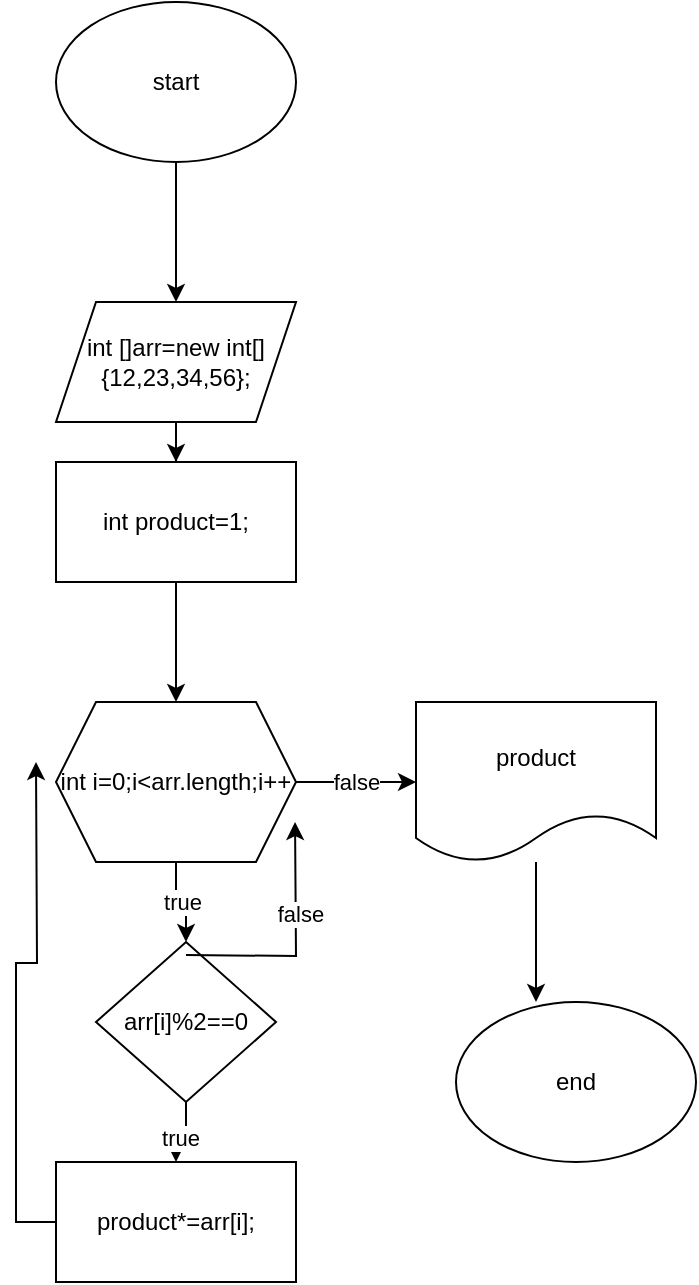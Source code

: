<mxfile version="24.0.4" type="device">
  <diagram name="Page-1" id="K488Z_fadcI4mOK3VPjF">
    <mxGraphModel dx="1366" dy="747" grid="1" gridSize="10" guides="1" tooltips="1" connect="1" arrows="1" fold="1" page="1" pageScale="1" pageWidth="850" pageHeight="1100" math="0" shadow="0">
      <root>
        <mxCell id="0" />
        <mxCell id="1" parent="0" />
        <mxCell id="6-7Uk97slKLTTv3amJhB-2" style="edgeStyle=orthogonalEdgeStyle;rounded=0;orthogonalLoop=1;jettySize=auto;html=1;" edge="1" parent="1" source="6-7Uk97slKLTTv3amJhB-1" target="6-7Uk97slKLTTv3amJhB-3">
          <mxGeometry relative="1" as="geometry">
            <mxPoint x="320" y="300" as="targetPoint" />
          </mxGeometry>
        </mxCell>
        <mxCell id="6-7Uk97slKLTTv3amJhB-1" value="start" style="ellipse;whiteSpace=wrap;html=1;" vertex="1" parent="1">
          <mxGeometry x="260" y="120" width="120" height="80" as="geometry" />
        </mxCell>
        <mxCell id="6-7Uk97slKLTTv3amJhB-4" style="edgeStyle=orthogonalEdgeStyle;rounded=0;orthogonalLoop=1;jettySize=auto;html=1;" edge="1" parent="1" source="6-7Uk97slKLTTv3amJhB-3" target="6-7Uk97slKLTTv3amJhB-5">
          <mxGeometry relative="1" as="geometry">
            <mxPoint x="320" y="380" as="targetPoint" />
          </mxGeometry>
        </mxCell>
        <mxCell id="6-7Uk97slKLTTv3amJhB-3" value="int []arr=new int[]{12,23,34,56};" style="shape=parallelogram;perimeter=parallelogramPerimeter;whiteSpace=wrap;html=1;fixedSize=1;" vertex="1" parent="1">
          <mxGeometry x="260" y="270" width="120" height="60" as="geometry" />
        </mxCell>
        <mxCell id="6-7Uk97slKLTTv3amJhB-10" style="edgeStyle=orthogonalEdgeStyle;rounded=0;orthogonalLoop=1;jettySize=auto;html=1;" edge="1" parent="1" source="6-7Uk97slKLTTv3amJhB-5" target="6-7Uk97slKLTTv3amJhB-11">
          <mxGeometry relative="1" as="geometry">
            <mxPoint x="320" y="470" as="targetPoint" />
          </mxGeometry>
        </mxCell>
        <mxCell id="6-7Uk97slKLTTv3amJhB-5" value="int product=1;" style="rounded=0;whiteSpace=wrap;html=1;" vertex="1" parent="1">
          <mxGeometry x="260" y="350" width="120" height="60" as="geometry" />
        </mxCell>
        <mxCell id="6-7Uk97slKLTTv3amJhB-12" value="true" style="edgeStyle=orthogonalEdgeStyle;rounded=0;orthogonalLoop=1;jettySize=auto;html=1;" edge="1" parent="1" source="6-7Uk97slKLTTv3amJhB-11" target="6-7Uk97slKLTTv3amJhB-13">
          <mxGeometry relative="1" as="geometry">
            <mxPoint x="320" y="630" as="targetPoint" />
          </mxGeometry>
        </mxCell>
        <mxCell id="6-7Uk97slKLTTv3amJhB-18" value="false" style="edgeStyle=orthogonalEdgeStyle;rounded=0;orthogonalLoop=1;jettySize=auto;html=1;" edge="1" parent="1" source="6-7Uk97slKLTTv3amJhB-11" target="6-7Uk97slKLTTv3amJhB-19">
          <mxGeometry relative="1" as="geometry">
            <mxPoint x="440" y="510" as="targetPoint" />
          </mxGeometry>
        </mxCell>
        <mxCell id="6-7Uk97slKLTTv3amJhB-11" value="int i=0;i&amp;lt;arr.length;i++" style="shape=hexagon;perimeter=hexagonPerimeter2;whiteSpace=wrap;html=1;fixedSize=1;" vertex="1" parent="1">
          <mxGeometry x="260" y="470" width="120" height="80" as="geometry" />
        </mxCell>
        <mxCell id="6-7Uk97slKLTTv3amJhB-14" style="edgeStyle=orthogonalEdgeStyle;rounded=0;orthogonalLoop=1;jettySize=auto;html=1;" edge="1" parent="1" source="6-7Uk97slKLTTv3amJhB-13" target="6-7Uk97slKLTTv3amJhB-15">
          <mxGeometry relative="1" as="geometry">
            <mxPoint x="320" y="730" as="targetPoint" />
          </mxGeometry>
        </mxCell>
        <mxCell id="6-7Uk97slKLTTv3amJhB-23" value="true" style="edgeLabel;html=1;align=center;verticalAlign=middle;resizable=0;points=[];" vertex="1" connectable="0" parent="6-7Uk97slKLTTv3amJhB-14">
          <mxGeometry x="0.3" y="-2" relative="1" as="geometry">
            <mxPoint as="offset" />
          </mxGeometry>
        </mxCell>
        <mxCell id="6-7Uk97slKLTTv3amJhB-13" value="arr[i]%2==0" style="rhombus;whiteSpace=wrap;html=1;" vertex="1" parent="1">
          <mxGeometry x="280" y="590" width="90" height="80" as="geometry" />
        </mxCell>
        <mxCell id="6-7Uk97slKLTTv3amJhB-22" style="edgeStyle=orthogonalEdgeStyle;rounded=0;orthogonalLoop=1;jettySize=auto;html=1;" edge="1" parent="1" source="6-7Uk97slKLTTv3amJhB-15">
          <mxGeometry relative="1" as="geometry">
            <mxPoint x="250" y="500" as="targetPoint" />
          </mxGeometry>
        </mxCell>
        <mxCell id="6-7Uk97slKLTTv3amJhB-15" value="product*=arr[i];" style="rounded=0;whiteSpace=wrap;html=1;" vertex="1" parent="1">
          <mxGeometry x="260" y="700" width="120" height="60" as="geometry" />
        </mxCell>
        <mxCell id="6-7Uk97slKLTTv3amJhB-20" style="edgeStyle=orthogonalEdgeStyle;rounded=0;orthogonalLoop=1;jettySize=auto;html=1;" edge="1" parent="1" source="6-7Uk97slKLTTv3amJhB-19">
          <mxGeometry relative="1" as="geometry">
            <mxPoint x="500" y="620" as="targetPoint" />
          </mxGeometry>
        </mxCell>
        <mxCell id="6-7Uk97slKLTTv3amJhB-19" value="product" style="shape=document;whiteSpace=wrap;html=1;boundedLbl=1;" vertex="1" parent="1">
          <mxGeometry x="440" y="470" width="120" height="80" as="geometry" />
        </mxCell>
        <mxCell id="6-7Uk97slKLTTv3amJhB-21" value="end" style="ellipse;whiteSpace=wrap;html=1;" vertex="1" parent="1">
          <mxGeometry x="460" y="620" width="120" height="80" as="geometry" />
        </mxCell>
        <mxCell id="6-7Uk97slKLTTv3amJhB-25" style="edgeStyle=orthogonalEdgeStyle;rounded=0;orthogonalLoop=1;jettySize=auto;html=1;entryX=0.996;entryY=0.669;entryDx=0;entryDy=0;entryPerimeter=0;" edge="1" parent="1">
          <mxGeometry relative="1" as="geometry">
            <mxPoint x="325" y="596.5" as="sourcePoint" />
            <mxPoint x="379.52" y="530.02" as="targetPoint" />
          </mxGeometry>
        </mxCell>
        <mxCell id="6-7Uk97slKLTTv3amJhB-26" value="false" style="edgeLabel;html=1;align=center;verticalAlign=middle;resizable=0;points=[];" vertex="1" connectable="0" parent="6-7Uk97slKLTTv3amJhB-25">
          <mxGeometry x="0.254" y="-2" relative="1" as="geometry">
            <mxPoint as="offset" />
          </mxGeometry>
        </mxCell>
      </root>
    </mxGraphModel>
  </diagram>
</mxfile>
